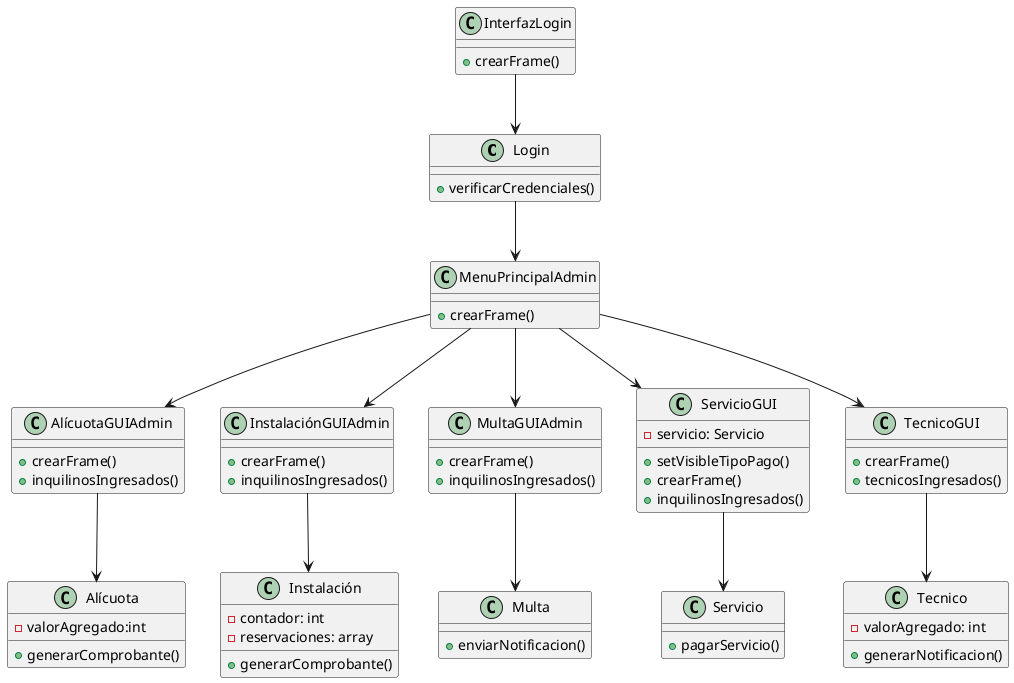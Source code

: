 @startuml

class Login {
+ verificarCredenciales()
}

class InterfazLogin{
+ crearFrame()
}

class AlícuotaGUIAdmin {
+ crearFrame()
+ inquilinosIngresados()
}

class Alícuota {
+ generarComprobante()
- valorAgregado:int
}

class InstalaciónGUIAdmin {
+ crearFrame()
+ inquilinosIngresados()
}

class Instalación {
+ generarComprobante()
- contador: int
- reservaciones: array
}

class MenuPrincipalAdmin {
+ crearFrame()
}

class MultaGUIAdmin {
+ crearFrame()
+ inquilinosIngresados()
}

class Multa {
+ enviarNotificacion()
}

class ServicioGUI {
- servicio: Servicio
+ setVisibleTipoPago()
+ crearFrame()
+ inquilinosIngresados()
}

class Servicio {
+ pagarServicio()
}

class TecnicoGUI {
+ crearFrame()
+ tecnicosIngresados()
}

class Tecnico {
+ generarNotificacion()
- valorAgregado: int
}

InterfazLogin --> Login
Login --> MenuPrincipalAdmin
MenuPrincipalAdmin --> AlícuotaGUIAdmin
MenuPrincipalAdmin --> InstalaciónGUIAdmin
MenuPrincipalAdmin --> MultaGUIAdmin
MenuPrincipalAdmin --> ServicioGUI
MenuPrincipalAdmin --> TecnicoGUI
AlícuotaGUIAdmin --> Alícuota
InstalaciónGUIAdmin --> Instalación
MultaGUIAdmin --> Multa
TecnicoGUI --> Tecnico
ServicioGUI --> Servicio

@enduml

